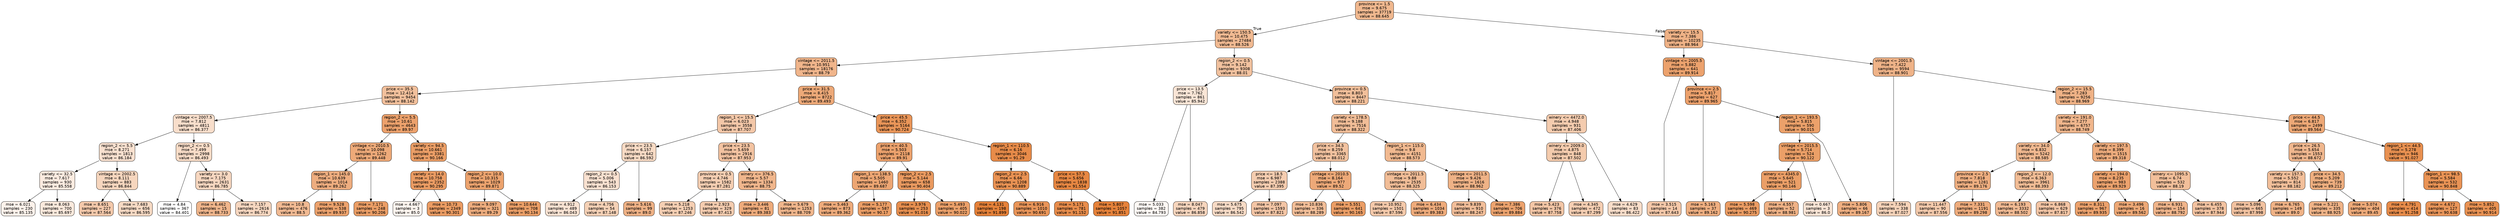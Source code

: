 digraph Tree {
node [shape=box, style="filled, rounded", color="black", fontname=helvetica] ;
graph [ranksep=equally, splines=polyline] ;
edge [fontname=helvetica] ;
0 [label="province <= 1.5\nmse = 9.675\nsamples = 37719\nvalue = 88.645", fillcolor="#e5813990"] ;
1 [label="variety <= 150.5\nmse = 10.475\nsamples = 27484\nvalue = 88.526", fillcolor="#e581398c"] ;
0 -> 1 [labeldistance=2.5, labelangle=45, headlabel="True"] ;
2 [label="vintage <= 2011.5\nmse = 10.951\nsamples = 18176\nvalue = 88.79", fillcolor="#e5813995"] ;
1 -> 2 ;
3 [label="price <= 35.5\nmse = 12.414\nsamples = 9454\nvalue = 88.142", fillcolor="#e581397f"] ;
2 -> 3 ;
4 [label="vintage <= 2007.5\nmse = 7.812\nsamples = 4811\nvalue = 86.377", fillcolor="#e5813943"] ;
3 -> 4 ;
5 [label="region_2 <= 5.5\nmse = 8.271\nsamples = 1813\nvalue = 86.184", fillcolor="#e581393d"] ;
4 -> 5 ;
6 [label="variety <= 32.5\nmse = 7.617\nsamples = 930\nvalue = 85.558", fillcolor="#e5813927"] ;
5 -> 6 ;
7 [label="mse = 6.021\nsamples = 230\nvalue = 85.135", fillcolor="#e5813919"] ;
6 -> 7 ;
8 [label="mse = 8.063\nsamples = 700\nvalue = 85.697", fillcolor="#e581392c"] ;
6 -> 8 ;
9 [label="vintage <= 2002.5\nmse = 8.111\nsamples = 883\nvalue = 86.844", fillcolor="#e5813953"] ;
5 -> 9 ;
10 [label="mse = 8.651\nsamples = 227\nvalue = 87.564", fillcolor="#e581396c"] ;
9 -> 10 ;
11 [label="mse = 7.683\nsamples = 656\nvalue = 86.595", fillcolor="#e581394b"] ;
9 -> 11 ;
12 [label="region_2 <= 0.5\nmse = 7.499\nsamples = 2998\nvalue = 86.493", fillcolor="#e5813947"] ;
4 -> 12 ;
13 [label="mse = 4.84\nsamples = 367\nvalue = 84.401", fillcolor="#e5813900"] ;
12 -> 13 ;
14 [label="variety <= 3.0\nmse = 7.175\nsamples = 2631\nvalue = 86.785", fillcolor="#e5813951"] ;
12 -> 14 ;
15 [label="mse = 6.462\nsamples = 15\nvalue = 88.733", fillcolor="#e5813993"] ;
14 -> 15 ;
16 [label="mse = 7.157\nsamples = 2616\nvalue = 86.774", fillcolor="#e5813951"] ;
14 -> 16 ;
17 [label="region_2 <= 5.5\nmse = 10.61\nsamples = 4643\nvalue = 89.97", fillcolor="#e58139bd"] ;
3 -> 17 ;
18 [label="vintage <= 2010.5\nmse = 10.098\nsamples = 1262\nvalue = 89.448", fillcolor="#e58139ac"] ;
17 -> 18 ;
19 [label="region_1 <= 145.0\nmse = 10.639\nsamples = 1014\nvalue = 89.262", fillcolor="#e58139a5"] ;
18 -> 19 ;
20 [label="mse = 10.8\nsamples = 476\nvalue = 88.5", fillcolor="#e581398b"] ;
19 -> 20 ;
21 [label="mse = 9.528\nsamples = 538\nvalue = 89.937", fillcolor="#e58139bc"] ;
19 -> 21 ;
22 [label="mse = 7.171\nsamples = 248\nvalue = 90.206", fillcolor="#e58139c5"] ;
18 -> 22 ;
23 [label="variety <= 94.5\nmse = 10.661\nsamples = 3381\nvalue = 90.166", fillcolor="#e58139c4"] ;
17 -> 23 ;
24 [label="variety <= 14.0\nmse = 10.758\nsamples = 2352\nvalue = 90.295", fillcolor="#e58139c8"] ;
23 -> 24 ;
25 [label="mse = 4.667\nsamples = 3\nvalue = 85.0", fillcolor="#e5813914"] ;
24 -> 25 ;
26 [label="mse = 10.73\nsamples = 2349\nvalue = 90.301", fillcolor="#e58139c9"] ;
24 -> 26 ;
27 [label="region_2 <= 10.0\nmse = 10.315\nsamples = 1029\nvalue = 89.871", fillcolor="#e58139ba"] ;
23 -> 27 ;
28 [label="mse = 9.097\nsamples = 321\nvalue = 89.29", fillcolor="#e58139a6"] ;
27 -> 28 ;
29 [label="mse = 10.644\nsamples = 708\nvalue = 90.134", fillcolor="#e58139c3"] ;
27 -> 29 ;
30 [label="price <= 31.5\nmse = 8.415\nsamples = 8722\nvalue = 89.493", fillcolor="#e58139ad"] ;
2 -> 30 ;
31 [label="region_1 <= 15.5\nmse = 6.023\nsamples = 3558\nvalue = 87.707", fillcolor="#e5813970"] ;
30 -> 31 ;
32 [label="price <= 23.5\nmse = 6.157\nsamples = 642\nvalue = 86.592", fillcolor="#e581394b"] ;
31 -> 32 ;
33 [label="region_2 <= 0.5\nmse = 5.006\nsamples = 543\nvalue = 86.153", fillcolor="#e581393c"] ;
32 -> 33 ;
34 [label="mse = 4.912\nsamples = 489\nvalue = 86.043", fillcolor="#e5813938"] ;
33 -> 34 ;
35 [label="mse = 4.756\nsamples = 54\nvalue = 87.148", fillcolor="#e581395d"] ;
33 -> 35 ;
36 [label="mse = 5.616\nsamples = 99\nvalue = 89.0", fillcolor="#e581399c"] ;
32 -> 36 ;
37 [label="price <= 23.5\nmse = 5.659\nsamples = 2916\nvalue = 87.953", fillcolor="#e5813979"] ;
31 -> 37 ;
38 [label="province <= 0.5\nmse = 4.746\nsamples = 1582\nvalue = 87.281", fillcolor="#e5813962"] ;
37 -> 38 ;
39 [label="mse = 5.218\nsamples = 1253\nvalue = 87.246", fillcolor="#e5813961"] ;
38 -> 39 ;
40 [label="mse = 2.923\nsamples = 329\nvalue = 87.413", fillcolor="#e5813966"] ;
38 -> 40 ;
41 [label="winery <= 376.5\nmse = 5.57\nsamples = 1334\nvalue = 88.75", fillcolor="#e5813994"] ;
37 -> 41 ;
42 [label="mse = 3.446\nsamples = 81\nvalue = 89.383", fillcolor="#e58139a9"] ;
41 -> 42 ;
43 [label="mse = 5.679\nsamples = 1253\nvalue = 88.709", fillcolor="#e5813993"] ;
41 -> 43 ;
44 [label="price <= 45.5\nmse = 6.352\nsamples = 5164\nvalue = 90.724", fillcolor="#e58139d7"] ;
30 -> 44 ;
45 [label="price <= 40.5\nmse = 5.503\nsamples = 2118\nvalue = 89.91", fillcolor="#e58139bb"] ;
44 -> 45 ;
46 [label="region_1 <= 138.5\nmse = 5.505\nsamples = 1460\nvalue = 89.687", fillcolor="#e58139b4"] ;
45 -> 46 ;
47 [label="mse = 5.463\nsamples = 873\nvalue = 89.362", fillcolor="#e58139a9"] ;
46 -> 47 ;
48 [label="mse = 5.177\nsamples = 587\nvalue = 90.17", fillcolor="#e58139c4"] ;
46 -> 48 ;
49 [label="region_2 <= 2.5\nmse = 5.144\nsamples = 658\nvalue = 90.404", fillcolor="#e58139cc"] ;
45 -> 49 ;
50 [label="mse = 3.976\nsamples = 253\nvalue = 91.016", fillcolor="#e58139e1"] ;
49 -> 50 ;
51 [label="mse = 5.493\nsamples = 405\nvalue = 90.022", fillcolor="#e58139bf"] ;
49 -> 51 ;
52 [label="region_1 <= 110.5\nmse = 6.16\nsamples = 3046\nvalue = 91.29", fillcolor="#e58139ea"] ;
44 -> 52 ;
53 [label="region_2 <= 2.5\nmse = 6.66\nsamples = 1208\nvalue = 90.889", fillcolor="#e58139dd"] ;
52 -> 53 ;
54 [label="mse = 4.131\nsamples = 198\nvalue = 91.899", fillcolor="#e58139ff"] ;
53 -> 54 ;
55 [label="mse = 6.916\nsamples = 1010\nvalue = 90.691", fillcolor="#e58139d6"] ;
53 -> 55 ;
56 [label="price <= 57.5\nmse = 5.656\nsamples = 1838\nvalue = 91.554", fillcolor="#e58139f3"] ;
52 -> 56 ;
57 [label="mse = 5.171\nsamples = 781\nvalue = 91.152", fillcolor="#e58139e6"] ;
56 -> 57 ;
58 [label="mse = 5.807\nsamples = 1057\nvalue = 91.851", fillcolor="#e58139fd"] ;
56 -> 58 ;
59 [label="region_2 <= 0.5\nmse = 9.142\nsamples = 9308\nvalue = 88.01", fillcolor="#e581397b"] ;
1 -> 59 ;
60 [label="price <= 13.5\nmse = 7.762\nsamples = 861\nvalue = 85.942", fillcolor="#e5813934"] ;
59 -> 60 ;
61 [label="mse = 5.033\nsamples = 382\nvalue = 84.793", fillcolor="#e581390d"] ;
60 -> 61 ;
62 [label="mse = 8.047\nsamples = 479\nvalue = 86.858", fillcolor="#e5813954"] ;
60 -> 62 ;
63 [label="province <= 0.5\nmse = 8.803\nsamples = 8447\nvalue = 88.221", fillcolor="#e5813982"] ;
59 -> 63 ;
64 [label="variety <= 178.5\nmse = 9.188\nsamples = 7516\nvalue = 88.322", fillcolor="#e5813985"] ;
63 -> 64 ;
65 [label="price <= 34.5\nmse = 8.259\nsamples = 3365\nvalue = 88.012", fillcolor="#e581397b"] ;
64 -> 65 ;
66 [label="price <= 18.5\nmse = 6.987\nsamples = 2388\nvalue = 87.395", fillcolor="#e5813966"] ;
65 -> 66 ;
67 [label="mse = 5.675\nsamples = 795\nvalue = 86.542", fillcolor="#e5813949"] ;
66 -> 67 ;
68 [label="mse = 7.097\nsamples = 1593\nvalue = 87.821", fillcolor="#e5813974"] ;
66 -> 68 ;
69 [label="vintage <= 2010.5\nmse = 8.164\nsamples = 977\nvalue = 89.52", fillcolor="#e58139ae"] ;
65 -> 69 ;
70 [label="mse = 10.836\nsamples = 336\nvalue = 88.289", fillcolor="#e5813984"] ;
69 -> 70 ;
71 [label="mse = 5.551\nsamples = 641\nvalue = 90.165", fillcolor="#e58139c4"] ;
69 -> 71 ;
72 [label="region_1 <= 115.0\nmse = 9.8\nsamples = 4151\nvalue = 88.573", fillcolor="#e581398e"] ;
64 -> 72 ;
73 [label="vintage <= 2011.5\nmse = 9.88\nsamples = 2535\nvalue = 88.325", fillcolor="#e5813985"] ;
72 -> 73 ;
74 [label="mse = 10.952\nsamples = 1501\nvalue = 87.596", fillcolor="#e581396d"] ;
73 -> 74 ;
75 [label="mse = 6.434\nsamples = 1034\nvalue = 89.383", fillcolor="#e58139a9"] ;
73 -> 75 ;
76 [label="vintage <= 2011.5\nmse = 9.426\nsamples = 1616\nvalue = 88.962", fillcolor="#e581399b"] ;
72 -> 76 ;
77 [label="mse = 9.839\nsamples = 910\nvalue = 88.247", fillcolor="#e5813983"] ;
76 -> 77 ;
78 [label="mse = 7.386\nsamples = 706\nvalue = 89.884", fillcolor="#e58139ba"] ;
76 -> 78 ;
79 [label="winery <= 4472.0\nmse = 4.948\nsamples = 931\nvalue = 87.406", fillcolor="#e5813966"] ;
63 -> 79 ;
80 [label="winery <= 2009.0\nmse = 4.875\nsamples = 848\nvalue = 87.502", fillcolor="#e5813969"] ;
79 -> 80 ;
81 [label="mse = 5.423\nsamples = 376\nvalue = 87.758", fillcolor="#e5813972"] ;
80 -> 81 ;
82 [label="mse = 4.345\nsamples = 472\nvalue = 87.299", fillcolor="#e5813963"] ;
80 -> 82 ;
83 [label="mse = 4.629\nsamples = 83\nvalue = 86.422", fillcolor="#e5813945"] ;
79 -> 83 ;
84 [label="variety <= 15.5\nmse = 7.386\nsamples = 10235\nvalue = 88.964", fillcolor="#e581399b"] ;
0 -> 84 [labeldistance=2.5, labelangle=-45, headlabel="False"] ;
85 [label="vintage <= 2005.5\nmse = 5.882\nsamples = 641\nvalue = 89.914", fillcolor="#e58139bc"] ;
84 -> 85 ;
86 [label="mse = 3.515\nsamples = 14\nvalue = 87.643", fillcolor="#e581396e"] ;
85 -> 86 ;
87 [label="province <= 2.5\nmse = 5.817\nsamples = 627\nvalue = 89.965", fillcolor="#e58139bd"] ;
85 -> 87 ;
88 [label="mse = 5.163\nsamples = 37\nvalue = 89.162", fillcolor="#e58139a2"] ;
87 -> 88 ;
89 [label="region_1 <= 193.5\nmse = 5.815\nsamples = 590\nvalue = 90.015", fillcolor="#e58139bf"] ;
87 -> 89 ;
90 [label="vintage <= 2015.5\nmse = 5.714\nsamples = 524\nvalue = 90.122", fillcolor="#e58139c3"] ;
89 -> 90 ;
91 [label="winery <= 4345.0\nmse = 5.645\nsamples = 521\nvalue = 90.146", fillcolor="#e58139c3"] ;
90 -> 91 ;
92 [label="mse = 5.598\nsamples = 469\nvalue = 90.275", fillcolor="#e58139c8"] ;
91 -> 92 ;
93 [label="mse = 4.557\nsamples = 52\nvalue = 88.981", fillcolor="#e581399c"] ;
91 -> 93 ;
94 [label="mse = 0.667\nsamples = 3\nvalue = 86.0", fillcolor="#e5813936"] ;
90 -> 94 ;
95 [label="mse = 5.806\nsamples = 66\nvalue = 89.167", fillcolor="#e58139a2"] ;
89 -> 95 ;
96 [label="vintage <= 2001.5\nmse = 7.422\nsamples = 9594\nvalue = 88.901", fillcolor="#e5813999"] ;
84 -> 96 ;
97 [label="mse = 7.594\nsamples = 338\nvalue = 87.027", fillcolor="#e5813959"] ;
96 -> 97 ;
98 [label="region_2 <= 15.5\nmse = 7.283\nsamples = 9256\nvalue = 88.969", fillcolor="#e581399b"] ;
96 -> 98 ;
99 [label="variety <= 191.0\nmse = 7.277\nsamples = 6757\nvalue = 88.749", fillcolor="#e5813994"] ;
98 -> 99 ;
100 [label="variety <= 34.0\nmse = 6.832\nsamples = 5242\nvalue = 88.585", fillcolor="#e581398e"] ;
99 -> 100 ;
101 [label="province <= 2.5\nmse = 7.818\nsamples = 1281\nvalue = 89.176", fillcolor="#e58139a2"] ;
100 -> 101 ;
102 [label="mse = 11.447\nsamples = 90\nvalue = 87.556", fillcolor="#e581396b"] ;
101 -> 102 ;
103 [label="mse = 7.331\nsamples = 1191\nvalue = 89.298", fillcolor="#e58139a7"] ;
101 -> 103 ;
104 [label="region_2 <= 12.0\nmse = 6.363\nsamples = 3961\nvalue = 88.393", fillcolor="#e5813988"] ;
100 -> 104 ;
105 [label="mse = 6.193\nsamples = 3332\nvalue = 88.502", fillcolor="#e581398b"] ;
104 -> 105 ;
106 [label="mse = 6.868\nsamples = 629\nvalue = 87.817", fillcolor="#e5813974"] ;
104 -> 106 ;
107 [label="variety <= 197.5\nmse = 8.399\nsamples = 1515\nvalue = 89.318", fillcolor="#e58139a7"] ;
99 -> 107 ;
108 [label="variety <= 194.0\nmse = 8.235\nsamples = 983\nvalue = 89.929", fillcolor="#e58139bc"] ;
107 -> 108 ;
109 [label="mse = 8.311\nsamples = 967\nvalue = 89.935", fillcolor="#e58139bc"] ;
108 -> 109 ;
110 [label="mse = 3.496\nsamples = 16\nvalue = 89.562", fillcolor="#e58139b0"] ;
108 -> 110 ;
111 [label="winery <= 1095.5\nmse = 6.74\nsamples = 532\nvalue = 88.19", fillcolor="#e5813981"] ;
107 -> 111 ;
112 [label="mse = 6.931\nsamples = 154\nvalue = 88.792", fillcolor="#e5813995"] ;
111 -> 112 ;
113 [label="mse = 6.455\nsamples = 378\nvalue = 87.944", fillcolor="#e5813979"] ;
111 -> 113 ;
114 [label="price <= 44.5\nmse = 6.817\nsamples = 2499\nvalue = 89.564", fillcolor="#e58139b0"] ;
98 -> 114 ;
115 [label="price <= 26.5\nmse = 5.654\nsamples = 1553\nvalue = 88.672", fillcolor="#e5813991"] ;
114 -> 115 ;
116 [label="variety <= 157.5\nmse = 5.552\nsamples = 814\nvalue = 88.182", fillcolor="#e5813981"] ;
115 -> 116 ;
117 [label="mse = 5.096\nsamples = 665\nvalue = 87.998", fillcolor="#e581397a"] ;
116 -> 117 ;
118 [label="mse = 6.765\nsamples = 149\nvalue = 89.0", fillcolor="#e581399c"] ;
116 -> 118 ;
119 [label="price <= 34.5\nmse = 5.209\nsamples = 739\nvalue = 89.212", fillcolor="#e58139a4"] ;
115 -> 119 ;
120 [label="mse = 5.221\nsamples = 335\nvalue = 88.925", fillcolor="#e581399a"] ;
119 -> 120 ;
121 [label="mse = 5.074\nsamples = 404\nvalue = 89.45", fillcolor="#e58139ac"] ;
119 -> 121 ;
122 [label="region_1 <= 44.5\nmse = 5.278\nsamples = 946\nvalue = 91.027", fillcolor="#e58139e1"] ;
114 -> 122 ;
123 [label="mse = 4.791\nsamples = 414\nvalue = 91.258", fillcolor="#e58139e9"] ;
122 -> 123 ;
124 [label="region_1 <= 98.5\nmse = 5.584\nsamples = 532\nvalue = 90.848", fillcolor="#e58139db"] ;
122 -> 124 ;
125 [label="mse = 4.672\nsamples = 127\nvalue = 90.638", fillcolor="#e58139d4"] ;
124 -> 125 ;
126 [label="mse = 5.852\nsamples = 405\nvalue = 90.914", fillcolor="#e58139dd"] ;
124 -> 126 ;
{rank=same ; 0} ;
{rank=same ; 1; 84} ;
{rank=same ; 2; 59; 85; 96} ;
{rank=same ; 3; 30; 60; 63; 87; 98} ;
{rank=same ; 4; 17; 31; 44; 64; 79; 89; 99; 114} ;
{rank=same ; 5; 12; 18; 23; 32; 37; 45; 52; 65; 72; 80; 90; 100; 107; 115; 122} ;
{rank=same ; 6; 9; 14; 19; 24; 27; 33; 38; 41; 46; 49; 53; 56; 66; 69; 73; 76; 91; 101; 104; 108; 111; 116; 119; 124} ;
{rank=same ; 7; 8; 10; 11; 13; 15; 16; 20; 21; 22; 25; 26; 28; 29; 34; 35; 36; 39; 40; 42; 43; 47; 48; 50; 51; 54; 55; 57; 58; 61; 62; 67; 68; 70; 71; 74; 75; 77; 78; 81; 82; 83; 86; 88; 92; 93; 94; 95; 97; 102; 103; 105; 106; 109; 110; 112; 113; 117; 118; 120; 121; 123; 125; 126} ;
}